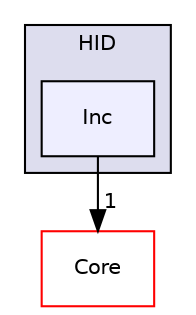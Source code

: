 digraph "/home/developer/mtrain-firmware/external/middleware/STM32_USB_Device_Library/Class/HID/Inc" {
  compound=true
  node [ fontsize="10", fontname="Helvetica"];
  edge [ labelfontsize="10", labelfontname="Helvetica"];
  subgraph clusterdir_15bdb2435714e159d96bdf1053587c5a {
    graph [ bgcolor="#ddddee", pencolor="black", label="HID" fontname="Helvetica", fontsize="10", URL="dir_15bdb2435714e159d96bdf1053587c5a.html"]
  dir_126a26500c0c05156f2a99d74b61266b [shape=box, label="Inc", style="filled", fillcolor="#eeeeff", pencolor="black", URL="dir_126a26500c0c05156f2a99d74b61266b.html"];
  }
  dir_19e504b8294315d876b43ba053bc3f8f [shape=box label="Core" fillcolor="white" style="filled" color="red" URL="dir_19e504b8294315d876b43ba053bc3f8f.html"];
  dir_126a26500c0c05156f2a99d74b61266b->dir_19e504b8294315d876b43ba053bc3f8f [headlabel="1", labeldistance=1.5 headhref="dir_000068_000076.html"];
}
